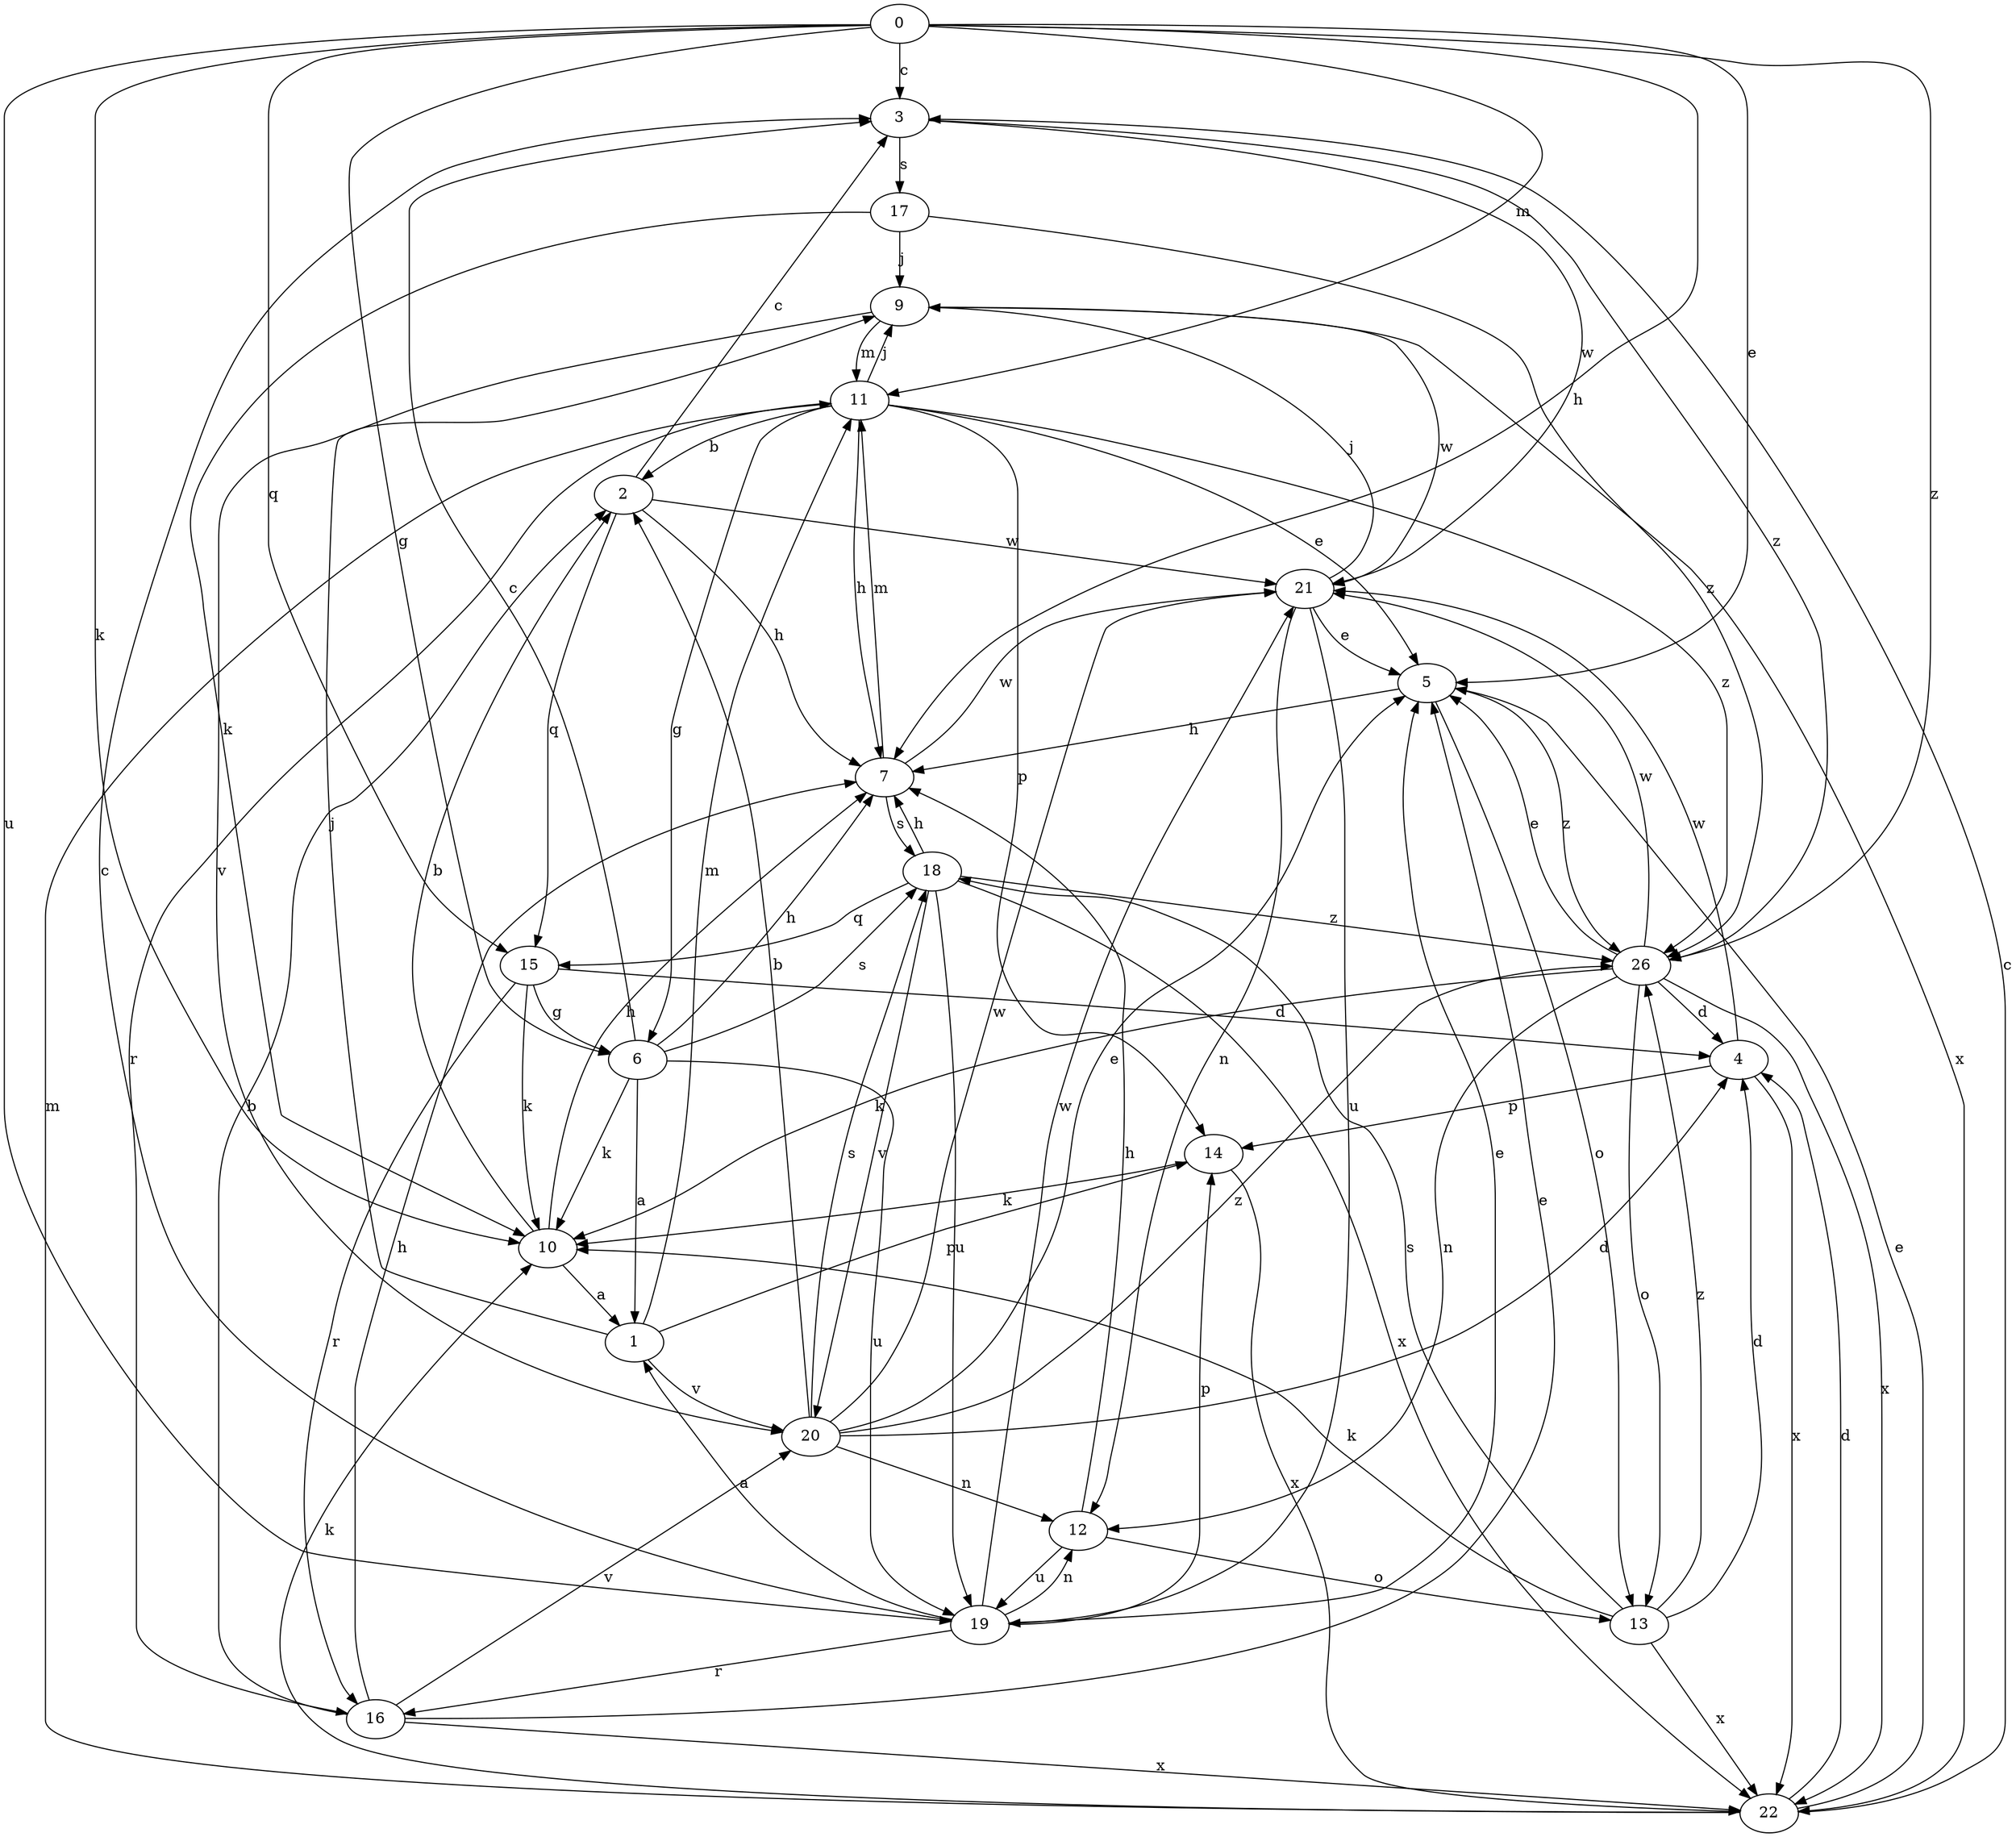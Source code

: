 strict digraph  {
0;
1;
2;
3;
4;
5;
6;
7;
9;
10;
11;
12;
13;
14;
15;
16;
17;
18;
19;
20;
21;
22;
26;
0 -> 3  [label=c];
0 -> 5  [label=e];
0 -> 6  [label=g];
0 -> 7  [label=h];
0 -> 10  [label=k];
0 -> 11  [label=m];
0 -> 15  [label=q];
0 -> 19  [label=u];
0 -> 26  [label=z];
1 -> 9  [label=j];
1 -> 11  [label=m];
1 -> 14  [label=p];
1 -> 20  [label=v];
2 -> 3  [label=c];
2 -> 7  [label=h];
2 -> 15  [label=q];
2 -> 21  [label=w];
3 -> 17  [label=s];
3 -> 21  [label=w];
3 -> 26  [label=z];
4 -> 14  [label=p];
4 -> 21  [label=w];
4 -> 22  [label=x];
5 -> 7  [label=h];
5 -> 13  [label=o];
5 -> 26  [label=z];
6 -> 1  [label=a];
6 -> 3  [label=c];
6 -> 7  [label=h];
6 -> 10  [label=k];
6 -> 18  [label=s];
6 -> 19  [label=u];
7 -> 11  [label=m];
7 -> 18  [label=s];
7 -> 21  [label=w];
9 -> 11  [label=m];
9 -> 20  [label=v];
9 -> 21  [label=w];
9 -> 22  [label=x];
10 -> 1  [label=a];
10 -> 2  [label=b];
10 -> 7  [label=h];
11 -> 2  [label=b];
11 -> 5  [label=e];
11 -> 6  [label=g];
11 -> 7  [label=h];
11 -> 9  [label=j];
11 -> 14  [label=p];
11 -> 16  [label=r];
11 -> 26  [label=z];
12 -> 7  [label=h];
12 -> 13  [label=o];
12 -> 19  [label=u];
13 -> 4  [label=d];
13 -> 10  [label=k];
13 -> 18  [label=s];
13 -> 22  [label=x];
13 -> 26  [label=z];
14 -> 10  [label=k];
14 -> 22  [label=x];
15 -> 4  [label=d];
15 -> 6  [label=g];
15 -> 10  [label=k];
15 -> 16  [label=r];
16 -> 2  [label=b];
16 -> 5  [label=e];
16 -> 7  [label=h];
16 -> 20  [label=v];
16 -> 22  [label=x];
17 -> 9  [label=j];
17 -> 10  [label=k];
17 -> 26  [label=z];
18 -> 7  [label=h];
18 -> 15  [label=q];
18 -> 19  [label=u];
18 -> 20  [label=v];
18 -> 22  [label=x];
18 -> 26  [label=z];
19 -> 1  [label=a];
19 -> 3  [label=c];
19 -> 5  [label=e];
19 -> 12  [label=n];
19 -> 14  [label=p];
19 -> 16  [label=r];
19 -> 21  [label=w];
20 -> 2  [label=b];
20 -> 4  [label=d];
20 -> 5  [label=e];
20 -> 12  [label=n];
20 -> 18  [label=s];
20 -> 21  [label=w];
20 -> 26  [label=z];
21 -> 5  [label=e];
21 -> 9  [label=j];
21 -> 12  [label=n];
21 -> 19  [label=u];
22 -> 3  [label=c];
22 -> 4  [label=d];
22 -> 5  [label=e];
22 -> 10  [label=k];
22 -> 11  [label=m];
26 -> 4  [label=d];
26 -> 5  [label=e];
26 -> 10  [label=k];
26 -> 12  [label=n];
26 -> 13  [label=o];
26 -> 21  [label=w];
26 -> 22  [label=x];
}
